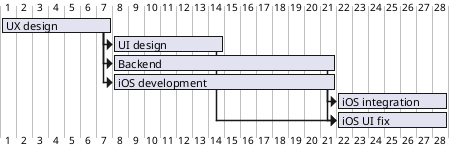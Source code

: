 @startgantt

[UX design] lasts 1 week 
[UI design] lasts 1 week
[Backend] lasts 2 weeks
[iOS development] lasts 2 weeks
[iOS integration] lasts 1 week
[iOS UI fix] lasts 1 week

[UI design] starts at [UX design]'s end
[Backend] starts at [UX design]'s end
[iOS development] starts at [UX design]'s end
[iOS integration] starts at [Backend]'s end

[iOS UI fix] starts at [UI design]'s end
[iOS UI fix] starts at [iOS development]'s end

@endgantt